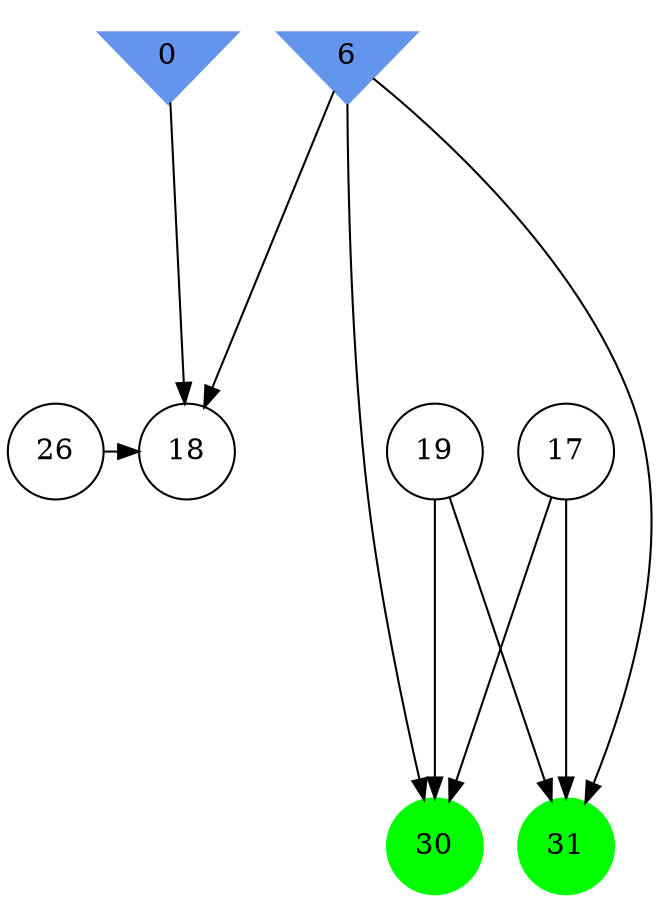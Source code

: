digraph brain {
	ranksep=2.0;
	0 [shape=invtriangle,style=filled,color=cornflowerblue];
	6 [shape=invtriangle,style=filled,color=cornflowerblue];
	17 [shape=circle,color=black];
	18 [shape=circle,color=black];
	19 [shape=circle,color=black];
	26 [shape=circle,color=black];
	30 [shape=circle,style=filled,color=green];
	31 [shape=circle,style=filled,color=green];
	26	->	18;
	0	->	18;
	6	->	18;
	6	->	31;
	6	->	30;
	19	->	31;
	19	->	30;
	17	->	31;
	17	->	30;
	{ rank=same; 0; 6; }
	{ rank=same; 17; 18; 19; 26; }
	{ rank=same; 30; 31; }
}
